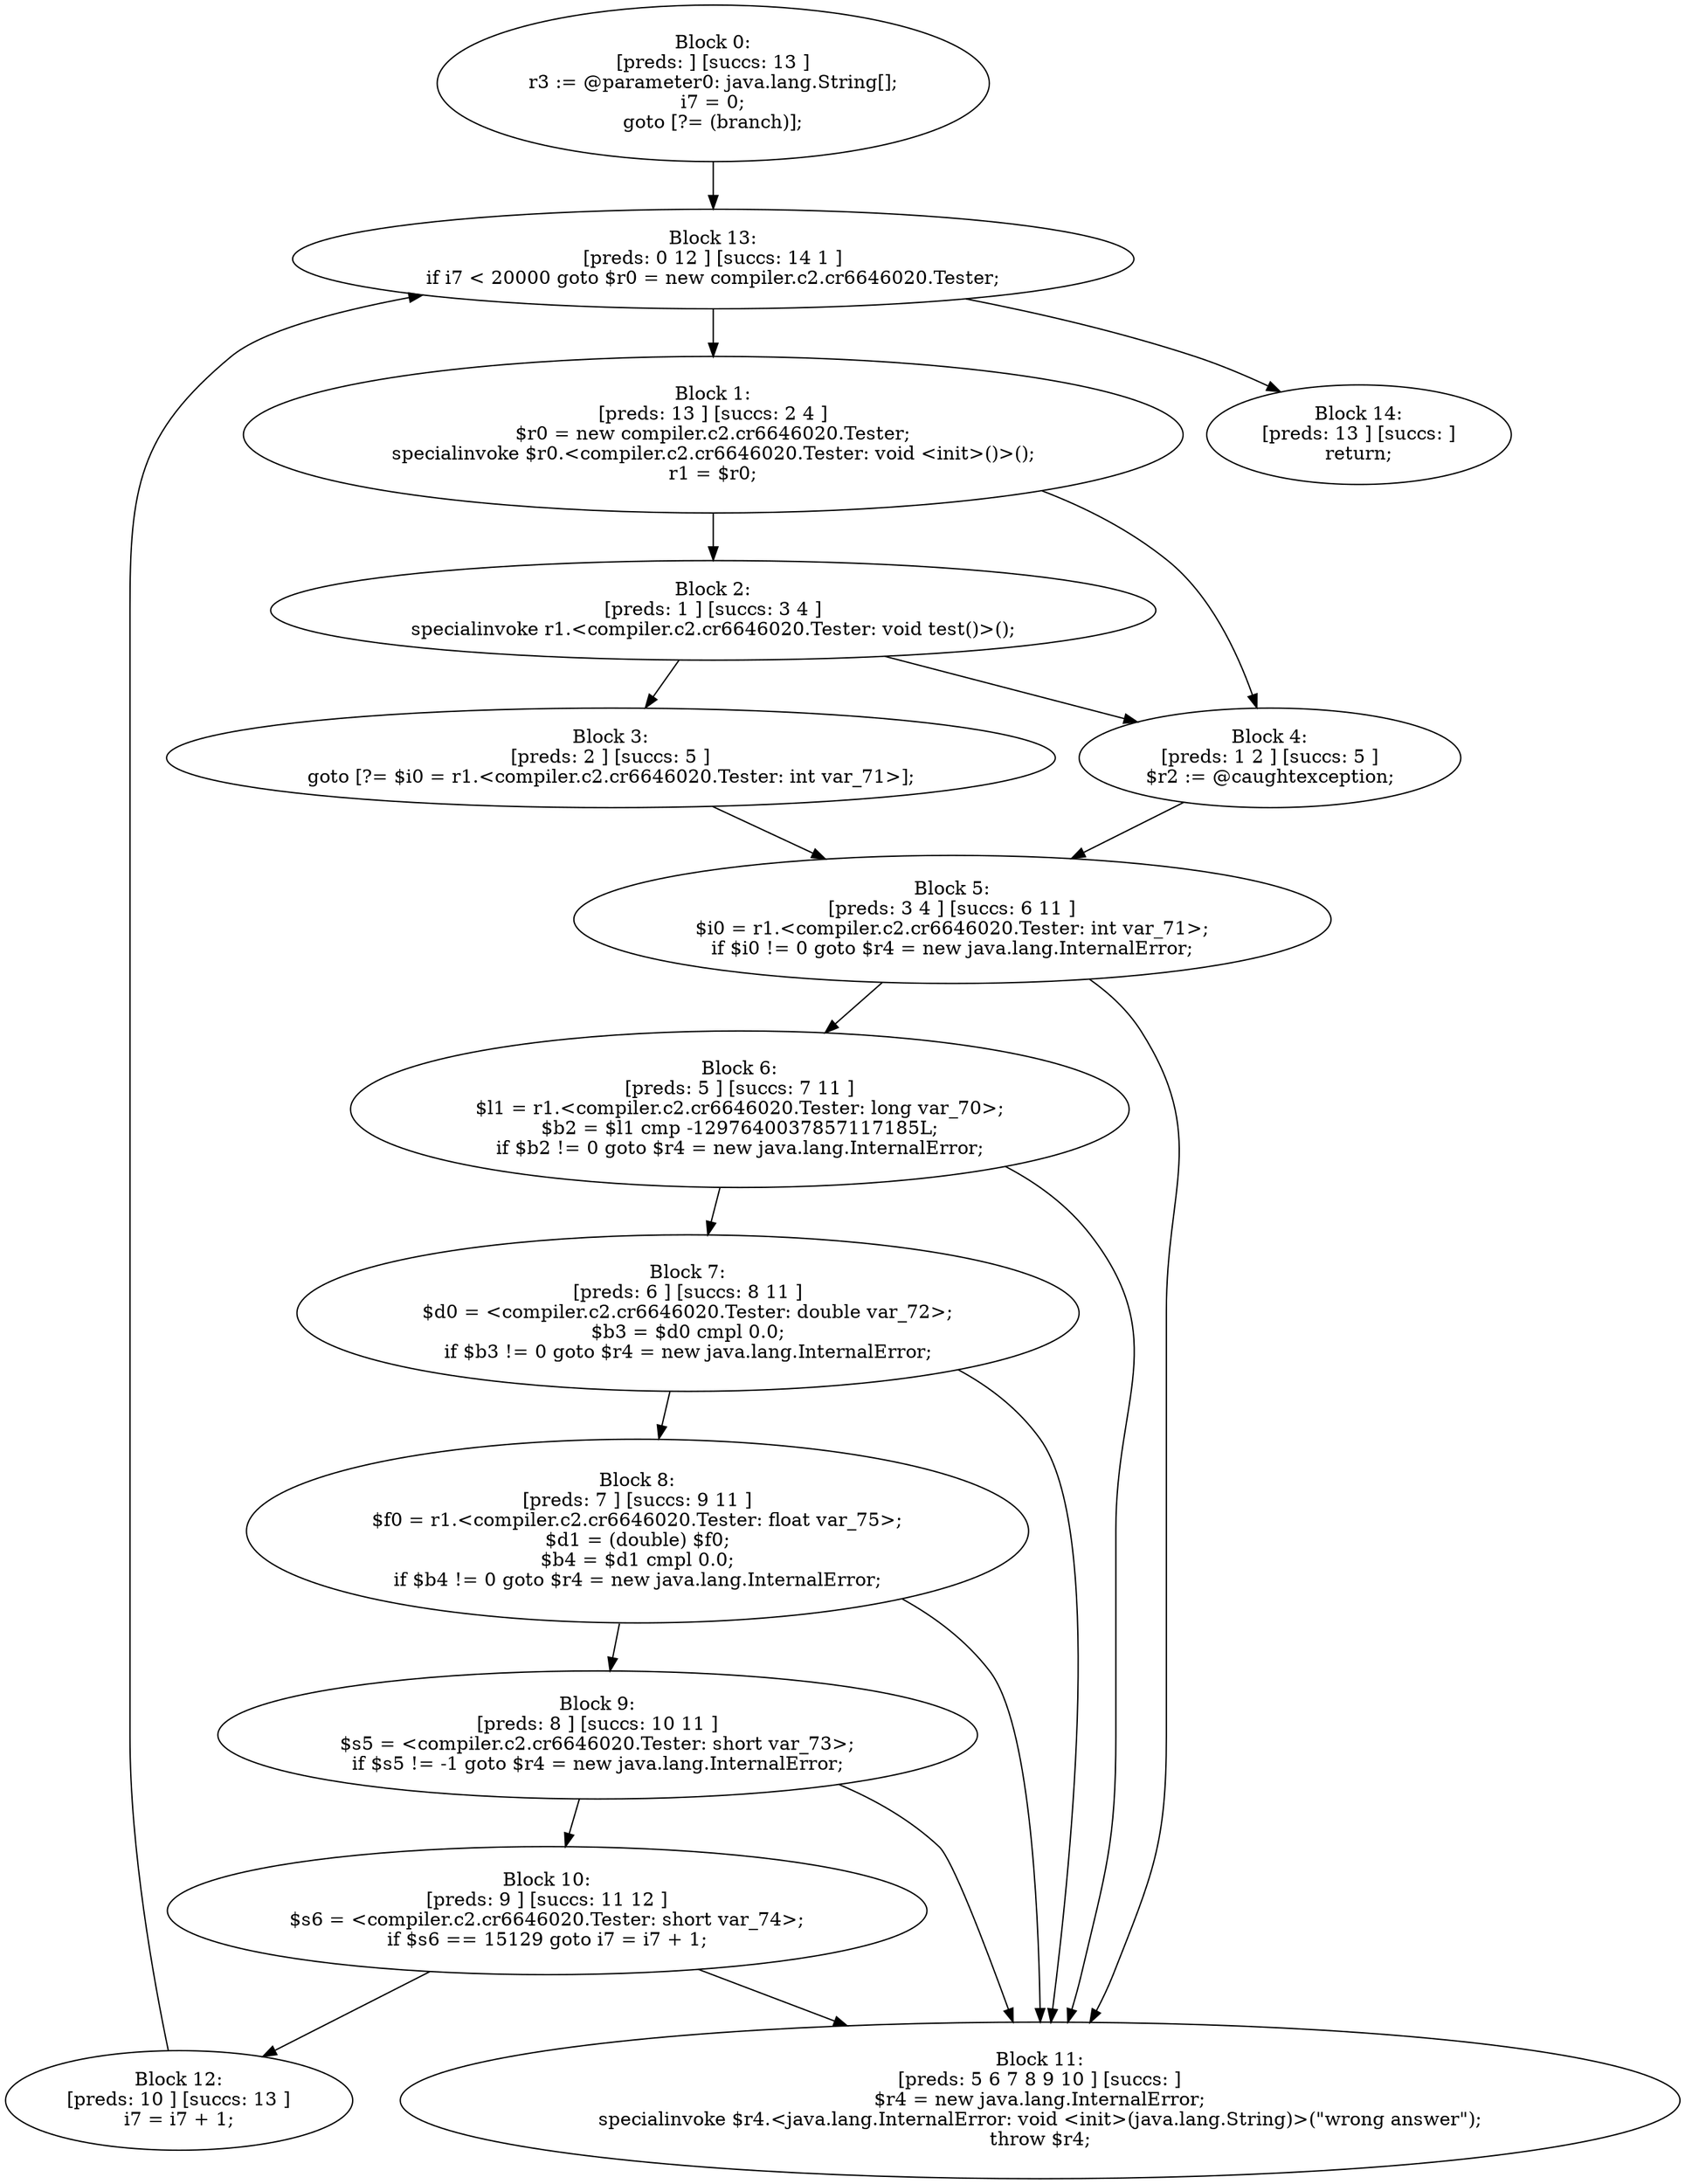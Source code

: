digraph "unitGraph" {
    "Block 0:
[preds: ] [succs: 13 ]
r3 := @parameter0: java.lang.String[];
i7 = 0;
goto [?= (branch)];
"
    "Block 1:
[preds: 13 ] [succs: 2 4 ]
$r0 = new compiler.c2.cr6646020.Tester;
specialinvoke $r0.<compiler.c2.cr6646020.Tester: void <init>()>();
r1 = $r0;
"
    "Block 2:
[preds: 1 ] [succs: 3 4 ]
specialinvoke r1.<compiler.c2.cr6646020.Tester: void test()>();
"
    "Block 3:
[preds: 2 ] [succs: 5 ]
goto [?= $i0 = r1.<compiler.c2.cr6646020.Tester: int var_71>];
"
    "Block 4:
[preds: 1 2 ] [succs: 5 ]
$r2 := @caughtexception;
"
    "Block 5:
[preds: 3 4 ] [succs: 6 11 ]
$i0 = r1.<compiler.c2.cr6646020.Tester: int var_71>;
if $i0 != 0 goto $r4 = new java.lang.InternalError;
"
    "Block 6:
[preds: 5 ] [succs: 7 11 ]
$l1 = r1.<compiler.c2.cr6646020.Tester: long var_70>;
$b2 = $l1 cmp -1297640037857117185L;
if $b2 != 0 goto $r4 = new java.lang.InternalError;
"
    "Block 7:
[preds: 6 ] [succs: 8 11 ]
$d0 = <compiler.c2.cr6646020.Tester: double var_72>;
$b3 = $d0 cmpl 0.0;
if $b3 != 0 goto $r4 = new java.lang.InternalError;
"
    "Block 8:
[preds: 7 ] [succs: 9 11 ]
$f0 = r1.<compiler.c2.cr6646020.Tester: float var_75>;
$d1 = (double) $f0;
$b4 = $d1 cmpl 0.0;
if $b4 != 0 goto $r4 = new java.lang.InternalError;
"
    "Block 9:
[preds: 8 ] [succs: 10 11 ]
$s5 = <compiler.c2.cr6646020.Tester: short var_73>;
if $s5 != -1 goto $r4 = new java.lang.InternalError;
"
    "Block 10:
[preds: 9 ] [succs: 11 12 ]
$s6 = <compiler.c2.cr6646020.Tester: short var_74>;
if $s6 == 15129 goto i7 = i7 + 1;
"
    "Block 11:
[preds: 5 6 7 8 9 10 ] [succs: ]
$r4 = new java.lang.InternalError;
specialinvoke $r4.<java.lang.InternalError: void <init>(java.lang.String)>(\"wrong answer\");
throw $r4;
"
    "Block 12:
[preds: 10 ] [succs: 13 ]
i7 = i7 + 1;
"
    "Block 13:
[preds: 0 12 ] [succs: 14 1 ]
if i7 < 20000 goto $r0 = new compiler.c2.cr6646020.Tester;
"
    "Block 14:
[preds: 13 ] [succs: ]
return;
"
    "Block 0:
[preds: ] [succs: 13 ]
r3 := @parameter0: java.lang.String[];
i7 = 0;
goto [?= (branch)];
"->"Block 13:
[preds: 0 12 ] [succs: 14 1 ]
if i7 < 20000 goto $r0 = new compiler.c2.cr6646020.Tester;
";
    "Block 1:
[preds: 13 ] [succs: 2 4 ]
$r0 = new compiler.c2.cr6646020.Tester;
specialinvoke $r0.<compiler.c2.cr6646020.Tester: void <init>()>();
r1 = $r0;
"->"Block 2:
[preds: 1 ] [succs: 3 4 ]
specialinvoke r1.<compiler.c2.cr6646020.Tester: void test()>();
";
    "Block 1:
[preds: 13 ] [succs: 2 4 ]
$r0 = new compiler.c2.cr6646020.Tester;
specialinvoke $r0.<compiler.c2.cr6646020.Tester: void <init>()>();
r1 = $r0;
"->"Block 4:
[preds: 1 2 ] [succs: 5 ]
$r2 := @caughtexception;
";
    "Block 2:
[preds: 1 ] [succs: 3 4 ]
specialinvoke r1.<compiler.c2.cr6646020.Tester: void test()>();
"->"Block 3:
[preds: 2 ] [succs: 5 ]
goto [?= $i0 = r1.<compiler.c2.cr6646020.Tester: int var_71>];
";
    "Block 2:
[preds: 1 ] [succs: 3 4 ]
specialinvoke r1.<compiler.c2.cr6646020.Tester: void test()>();
"->"Block 4:
[preds: 1 2 ] [succs: 5 ]
$r2 := @caughtexception;
";
    "Block 3:
[preds: 2 ] [succs: 5 ]
goto [?= $i0 = r1.<compiler.c2.cr6646020.Tester: int var_71>];
"->"Block 5:
[preds: 3 4 ] [succs: 6 11 ]
$i0 = r1.<compiler.c2.cr6646020.Tester: int var_71>;
if $i0 != 0 goto $r4 = new java.lang.InternalError;
";
    "Block 4:
[preds: 1 2 ] [succs: 5 ]
$r2 := @caughtexception;
"->"Block 5:
[preds: 3 4 ] [succs: 6 11 ]
$i0 = r1.<compiler.c2.cr6646020.Tester: int var_71>;
if $i0 != 0 goto $r4 = new java.lang.InternalError;
";
    "Block 5:
[preds: 3 4 ] [succs: 6 11 ]
$i0 = r1.<compiler.c2.cr6646020.Tester: int var_71>;
if $i0 != 0 goto $r4 = new java.lang.InternalError;
"->"Block 6:
[preds: 5 ] [succs: 7 11 ]
$l1 = r1.<compiler.c2.cr6646020.Tester: long var_70>;
$b2 = $l1 cmp -1297640037857117185L;
if $b2 != 0 goto $r4 = new java.lang.InternalError;
";
    "Block 5:
[preds: 3 4 ] [succs: 6 11 ]
$i0 = r1.<compiler.c2.cr6646020.Tester: int var_71>;
if $i0 != 0 goto $r4 = new java.lang.InternalError;
"->"Block 11:
[preds: 5 6 7 8 9 10 ] [succs: ]
$r4 = new java.lang.InternalError;
specialinvoke $r4.<java.lang.InternalError: void <init>(java.lang.String)>(\"wrong answer\");
throw $r4;
";
    "Block 6:
[preds: 5 ] [succs: 7 11 ]
$l1 = r1.<compiler.c2.cr6646020.Tester: long var_70>;
$b2 = $l1 cmp -1297640037857117185L;
if $b2 != 0 goto $r4 = new java.lang.InternalError;
"->"Block 7:
[preds: 6 ] [succs: 8 11 ]
$d0 = <compiler.c2.cr6646020.Tester: double var_72>;
$b3 = $d0 cmpl 0.0;
if $b3 != 0 goto $r4 = new java.lang.InternalError;
";
    "Block 6:
[preds: 5 ] [succs: 7 11 ]
$l1 = r1.<compiler.c2.cr6646020.Tester: long var_70>;
$b2 = $l1 cmp -1297640037857117185L;
if $b2 != 0 goto $r4 = new java.lang.InternalError;
"->"Block 11:
[preds: 5 6 7 8 9 10 ] [succs: ]
$r4 = new java.lang.InternalError;
specialinvoke $r4.<java.lang.InternalError: void <init>(java.lang.String)>(\"wrong answer\");
throw $r4;
";
    "Block 7:
[preds: 6 ] [succs: 8 11 ]
$d0 = <compiler.c2.cr6646020.Tester: double var_72>;
$b3 = $d0 cmpl 0.0;
if $b3 != 0 goto $r4 = new java.lang.InternalError;
"->"Block 8:
[preds: 7 ] [succs: 9 11 ]
$f0 = r1.<compiler.c2.cr6646020.Tester: float var_75>;
$d1 = (double) $f0;
$b4 = $d1 cmpl 0.0;
if $b4 != 0 goto $r4 = new java.lang.InternalError;
";
    "Block 7:
[preds: 6 ] [succs: 8 11 ]
$d0 = <compiler.c2.cr6646020.Tester: double var_72>;
$b3 = $d0 cmpl 0.0;
if $b3 != 0 goto $r4 = new java.lang.InternalError;
"->"Block 11:
[preds: 5 6 7 8 9 10 ] [succs: ]
$r4 = new java.lang.InternalError;
specialinvoke $r4.<java.lang.InternalError: void <init>(java.lang.String)>(\"wrong answer\");
throw $r4;
";
    "Block 8:
[preds: 7 ] [succs: 9 11 ]
$f0 = r1.<compiler.c2.cr6646020.Tester: float var_75>;
$d1 = (double) $f0;
$b4 = $d1 cmpl 0.0;
if $b4 != 0 goto $r4 = new java.lang.InternalError;
"->"Block 9:
[preds: 8 ] [succs: 10 11 ]
$s5 = <compiler.c2.cr6646020.Tester: short var_73>;
if $s5 != -1 goto $r4 = new java.lang.InternalError;
";
    "Block 8:
[preds: 7 ] [succs: 9 11 ]
$f0 = r1.<compiler.c2.cr6646020.Tester: float var_75>;
$d1 = (double) $f0;
$b4 = $d1 cmpl 0.0;
if $b4 != 0 goto $r4 = new java.lang.InternalError;
"->"Block 11:
[preds: 5 6 7 8 9 10 ] [succs: ]
$r4 = new java.lang.InternalError;
specialinvoke $r4.<java.lang.InternalError: void <init>(java.lang.String)>(\"wrong answer\");
throw $r4;
";
    "Block 9:
[preds: 8 ] [succs: 10 11 ]
$s5 = <compiler.c2.cr6646020.Tester: short var_73>;
if $s5 != -1 goto $r4 = new java.lang.InternalError;
"->"Block 10:
[preds: 9 ] [succs: 11 12 ]
$s6 = <compiler.c2.cr6646020.Tester: short var_74>;
if $s6 == 15129 goto i7 = i7 + 1;
";
    "Block 9:
[preds: 8 ] [succs: 10 11 ]
$s5 = <compiler.c2.cr6646020.Tester: short var_73>;
if $s5 != -1 goto $r4 = new java.lang.InternalError;
"->"Block 11:
[preds: 5 6 7 8 9 10 ] [succs: ]
$r4 = new java.lang.InternalError;
specialinvoke $r4.<java.lang.InternalError: void <init>(java.lang.String)>(\"wrong answer\");
throw $r4;
";
    "Block 10:
[preds: 9 ] [succs: 11 12 ]
$s6 = <compiler.c2.cr6646020.Tester: short var_74>;
if $s6 == 15129 goto i7 = i7 + 1;
"->"Block 11:
[preds: 5 6 7 8 9 10 ] [succs: ]
$r4 = new java.lang.InternalError;
specialinvoke $r4.<java.lang.InternalError: void <init>(java.lang.String)>(\"wrong answer\");
throw $r4;
";
    "Block 10:
[preds: 9 ] [succs: 11 12 ]
$s6 = <compiler.c2.cr6646020.Tester: short var_74>;
if $s6 == 15129 goto i7 = i7 + 1;
"->"Block 12:
[preds: 10 ] [succs: 13 ]
i7 = i7 + 1;
";
    "Block 12:
[preds: 10 ] [succs: 13 ]
i7 = i7 + 1;
"->"Block 13:
[preds: 0 12 ] [succs: 14 1 ]
if i7 < 20000 goto $r0 = new compiler.c2.cr6646020.Tester;
";
    "Block 13:
[preds: 0 12 ] [succs: 14 1 ]
if i7 < 20000 goto $r0 = new compiler.c2.cr6646020.Tester;
"->"Block 14:
[preds: 13 ] [succs: ]
return;
";
    "Block 13:
[preds: 0 12 ] [succs: 14 1 ]
if i7 < 20000 goto $r0 = new compiler.c2.cr6646020.Tester;
"->"Block 1:
[preds: 13 ] [succs: 2 4 ]
$r0 = new compiler.c2.cr6646020.Tester;
specialinvoke $r0.<compiler.c2.cr6646020.Tester: void <init>()>();
r1 = $r0;
";
}
